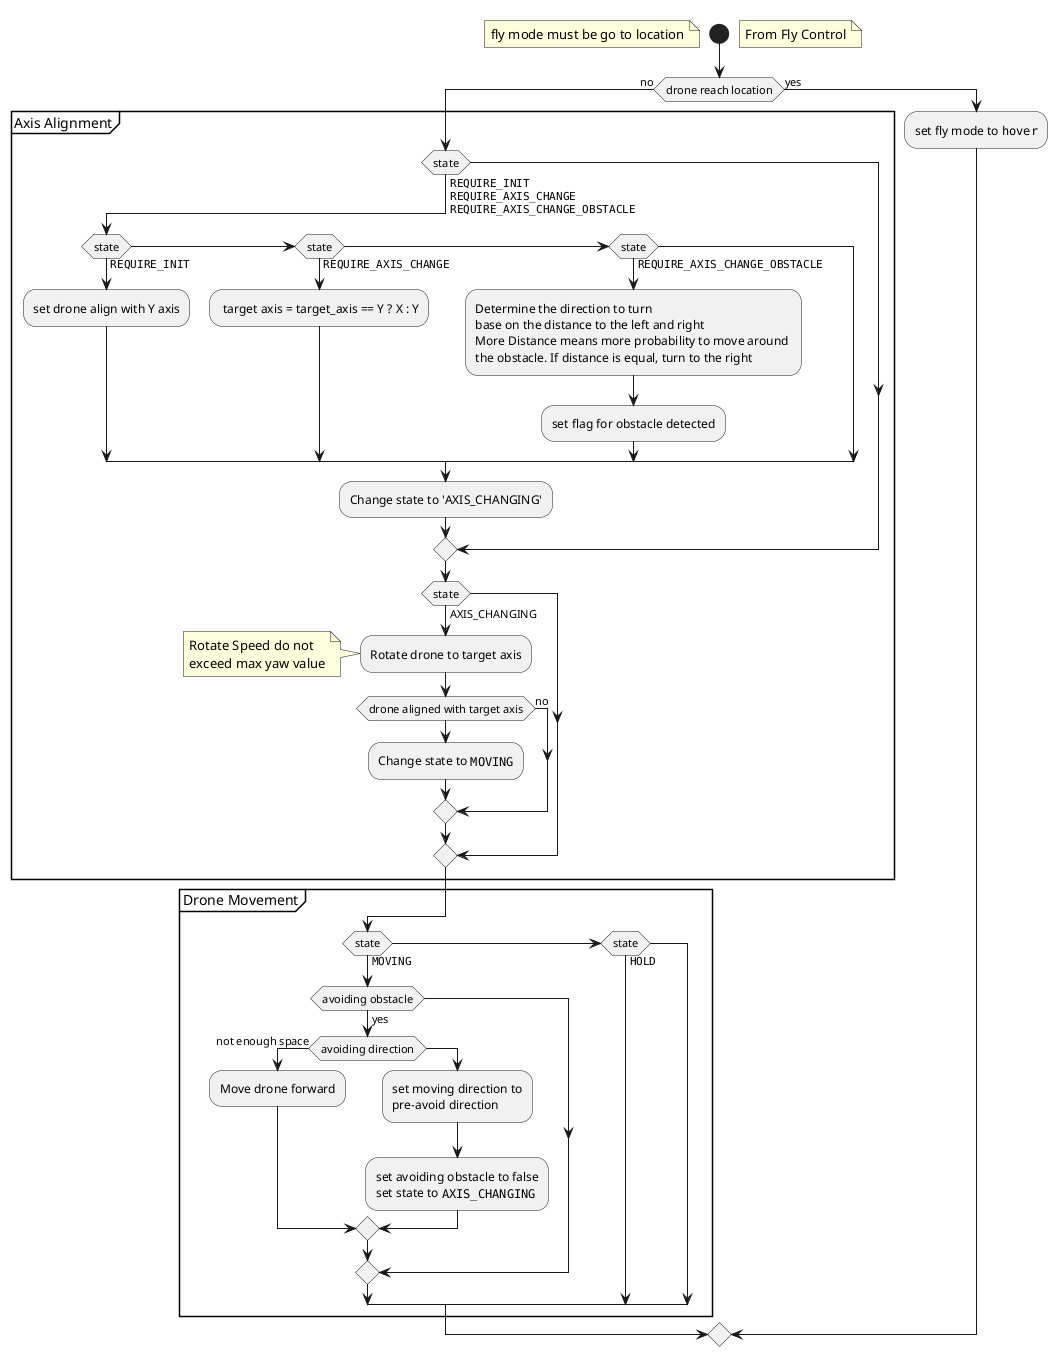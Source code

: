 @startuml go to location
start
note left
fly mode must be go to location
endnote
note right 
From Fly Control
endnote
if (drone reach location) then (no)

    partition "Axis Alignment" {
        if (state) is (""REQUIRE_INIT"" \n""REQUIRE_AXIS_CHANGE""\n""REQUIRE_AXIS_CHANGE_OBSTACLE"") then

            if (state) is (""REQUIRE_INIT"") then

            :set drone align with Y axis;
            else if (state) then (""REQUIRE_AXIS_CHANGE"")
                : target axis = target_axis == Y ? X : Y;
            else if (state) then (""REQUIRE_AXIS_CHANGE_OBSTACLE"")
                :Determine the direction to turn
                base on the distance to the left and right
                More Distance means more probability to move around 
                the obstacle. If distance is equal, turn to the right;
                :set flag for obstacle detected;
            endif 
            :Change state to 'AXIS_CHANGING';
        endif 

        if (state) is (AXIS_CHANGING) then
            :Rotate drone to target axis;
            note left
            Rotate Speed do not 
            exceed max yaw value
            endnote

            if (drone aligned with target axis) then
                :Change state to ""MOVING"";
            else (no)
            endif

        endif
    }

    partition "Drone Movement" {
        if (state) is (""MOVING"") then
            if (avoiding obstacle) then (yes)
                if (avoiding direction) is (not enough space) then
                    :Move drone forward;
                else 
                    :set moving direction to 
                    pre-avoid direction;
                    :set avoiding obstacle to false
                    set state to ""AXIS_CHANGING"";
                endif
            endif
        else if (state) then (""HOLD"")

        endif
    }
else (yes)

    :set fly mode to ""hover"";

endif


